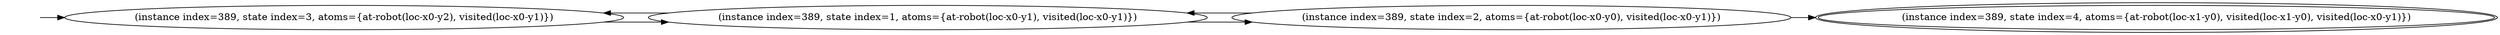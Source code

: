 digraph {
rankdir="LR"
s3[label="(instance index=389, state index=3, atoms={at-robot(loc-x0-y2), visited(loc-x0-y1)})"]
s1[label="(instance index=389, state index=1, atoms={at-robot(loc-x0-y1), visited(loc-x0-y1)})"]
s2[label="(instance index=389, state index=2, atoms={at-robot(loc-x0-y0), visited(loc-x0-y1)})"]
s4[peripheries=2,label="(instance index=389, state index=4, atoms={at-robot(loc-x1-y0), visited(loc-x1-y0), visited(loc-x0-y1)})"]
Dangling [ label = "", style = invis ]
{ rank = same; Dangling }
Dangling -> s3
{ rank = same; s3}
{ rank = same; s1}
{ rank = same; s2}
{ rank = same; s4}
{
s3->s1
}
{
s1->s2
s1->s3
}
{
s2->s1
s2->s4
}
{
}
}
